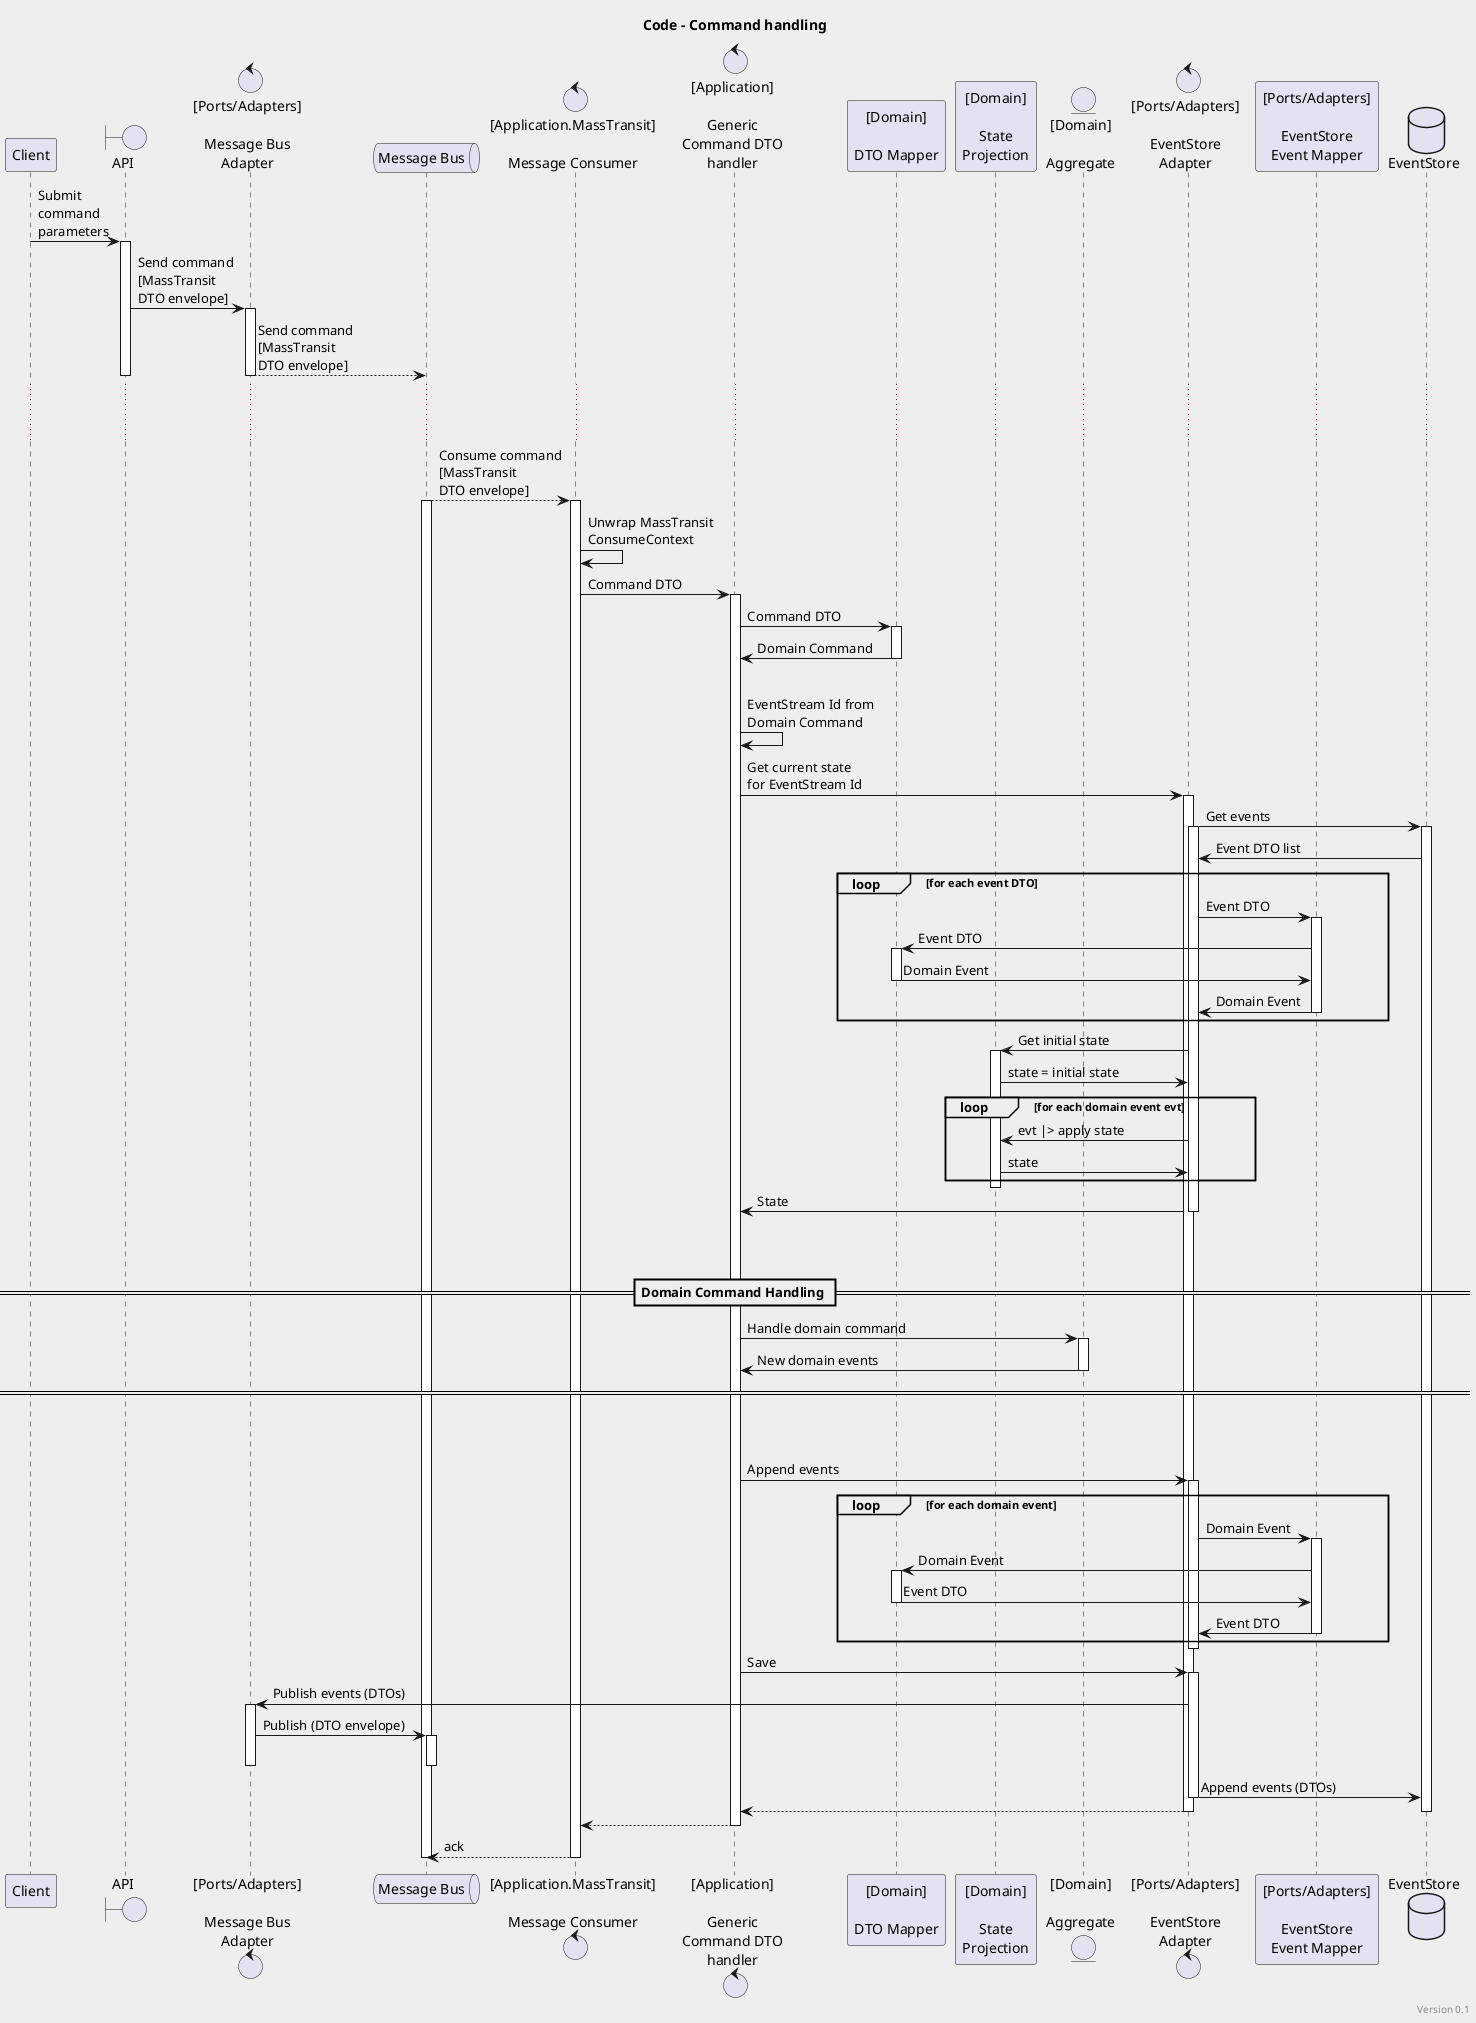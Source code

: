 @startuml Inventory System - Componets - Command Handling

skinparam defaultFontName "D-DIN"
skinparam backgroundColor #EEEEEE

title Code - Command handling
right footer Version 0.1

participant "Client" as client
boundary "API" as api
control "[Ports/Adapters]\n\nMessage Bus\nAdapter" as messagebus_adapter
queue "Message Bus" as messagebus
control "[Application.MassTransit]\n\nMessage Consumer" as mt_consumer
control "[Application]\n\nGeneric\nCommand DTO\nhandler" as dto_handler
participant "[Domain]\n\nDTO Mapper" as dto_mapper
participant "[Domain]\n\nState\nProjection" as state_projection
entity "[Domain]\n\nAggregate" as aggregate
control "[Ports/Adapters]\n\nEventStore\nAdapter" as eventstore_adapter
participant "[Ports/Adapters]\n\nEventStore\nEvent Mapper" as eventstore_eventmapper
database "EventStore" as eventstore

client -> api: Submit\ncommand\nparameters
activate api
api -> messagebus_adapter: Send command\n[MassTransit\nDTO envelope]
activate messagebus_adapter
messagebus_adapter --> messagebus: Send command\n[MassTransit\nDTO envelope]
deactivate messagebus_adapter
deactivate api

... \n ...

mt_consumer <-- messagebus: Consume command\n[MassTransit\nDTO envelope]
activate messagebus
activate mt_consumer
mt_consumer -> mt_consumer: Unwrap MassTransit\nConsumeContext
mt_consumer -> dto_handler: Command DTO

activate dto_handler
dto_handler -> dto_mapper: Command DTO
activate dto_mapper
dto_handler <- dto_mapper: Domain Command
deactivate dto_mapper
|||

dto_handler -> dto_handler: EventStream Id from\nDomain Command
dto_handler -> eventstore_adapter: Get current state\nfor EventStream Id
activate eventstore_adapter
eventstore_adapter -> eventstore: Get events
activate eventstore_adapter
activate eventstore
eventstore -> eventstore_adapter: Event DTO list
loop for each event DTO
    eventstore_adapter -> eventstore_eventmapper: Event DTO
    activate eventstore_eventmapper
    eventstore_eventmapper -> dto_mapper: Event DTO
    activate dto_mapper
    eventstore_eventmapper <- dto_mapper: Domain Event
    deactivate dto_mapper
    eventstore_adapter <- eventstore_eventmapper: Domain Event
    deactivate eventstore_eventmapper
end

eventstore_adapter -> state_projection: Get initial state
activate state_projection
eventstore_adapter <- state_projection: state = initial state
loop for each domain event evt
    eventstore_adapter -> state_projection: evt |> apply state
    eventstore_adapter <- state_projection: state
end
deactivate state_projection

dto_handler <- eventstore_adapter: State
deactivate eventstore_adapter

|||
|||
== Domain Command Handling ==
    dto_handler -> aggregate: Handle domain command
    activate aggregate
    dto_handler <- aggregate: New domain events
    deactivate aggregate
== ==
|||
|||

dto_handler -> eventstore_adapter: Append events
activate eventstore_adapter
loop for each domain event
    eventstore_adapter -> eventstore_eventmapper: Domain Event
    activate eventstore_eventmapper
    eventstore_eventmapper -> dto_mapper: Domain Event
    activate dto_mapper
    eventstore_eventmapper <- dto_mapper: Event DTO
    deactivate dto_mapper
    eventstore_adapter <- eventstore_eventmapper: Event DTO
    deactivate eventstore_eventmapper
end
deactivate eventstore_adapter

dto_handler -> eventstore_adapter: Save
activate eventstore_adapter
eventstore_adapter -> messagebus_adapter: Publish events (DTOs)
activate messagebus_adapter
messagebus_adapter -> messagebus: Publish (DTO envelope)
activate messagebus
deactivate messagebus_adapter
deactivate messagebus

eventstore_adapter -> eventstore: Append events (DTOs)

deactivate eventstore_adapter

eventstore_adapter --> dto_handler

deactivate eventstore_adapter
deactivate eventstore

dto_handler --> mt_consumer
deactivate dto_handler

mt_consumer --> messagebus: ack
deactivate mt_consumer

deactivate messagebus

@enduml
